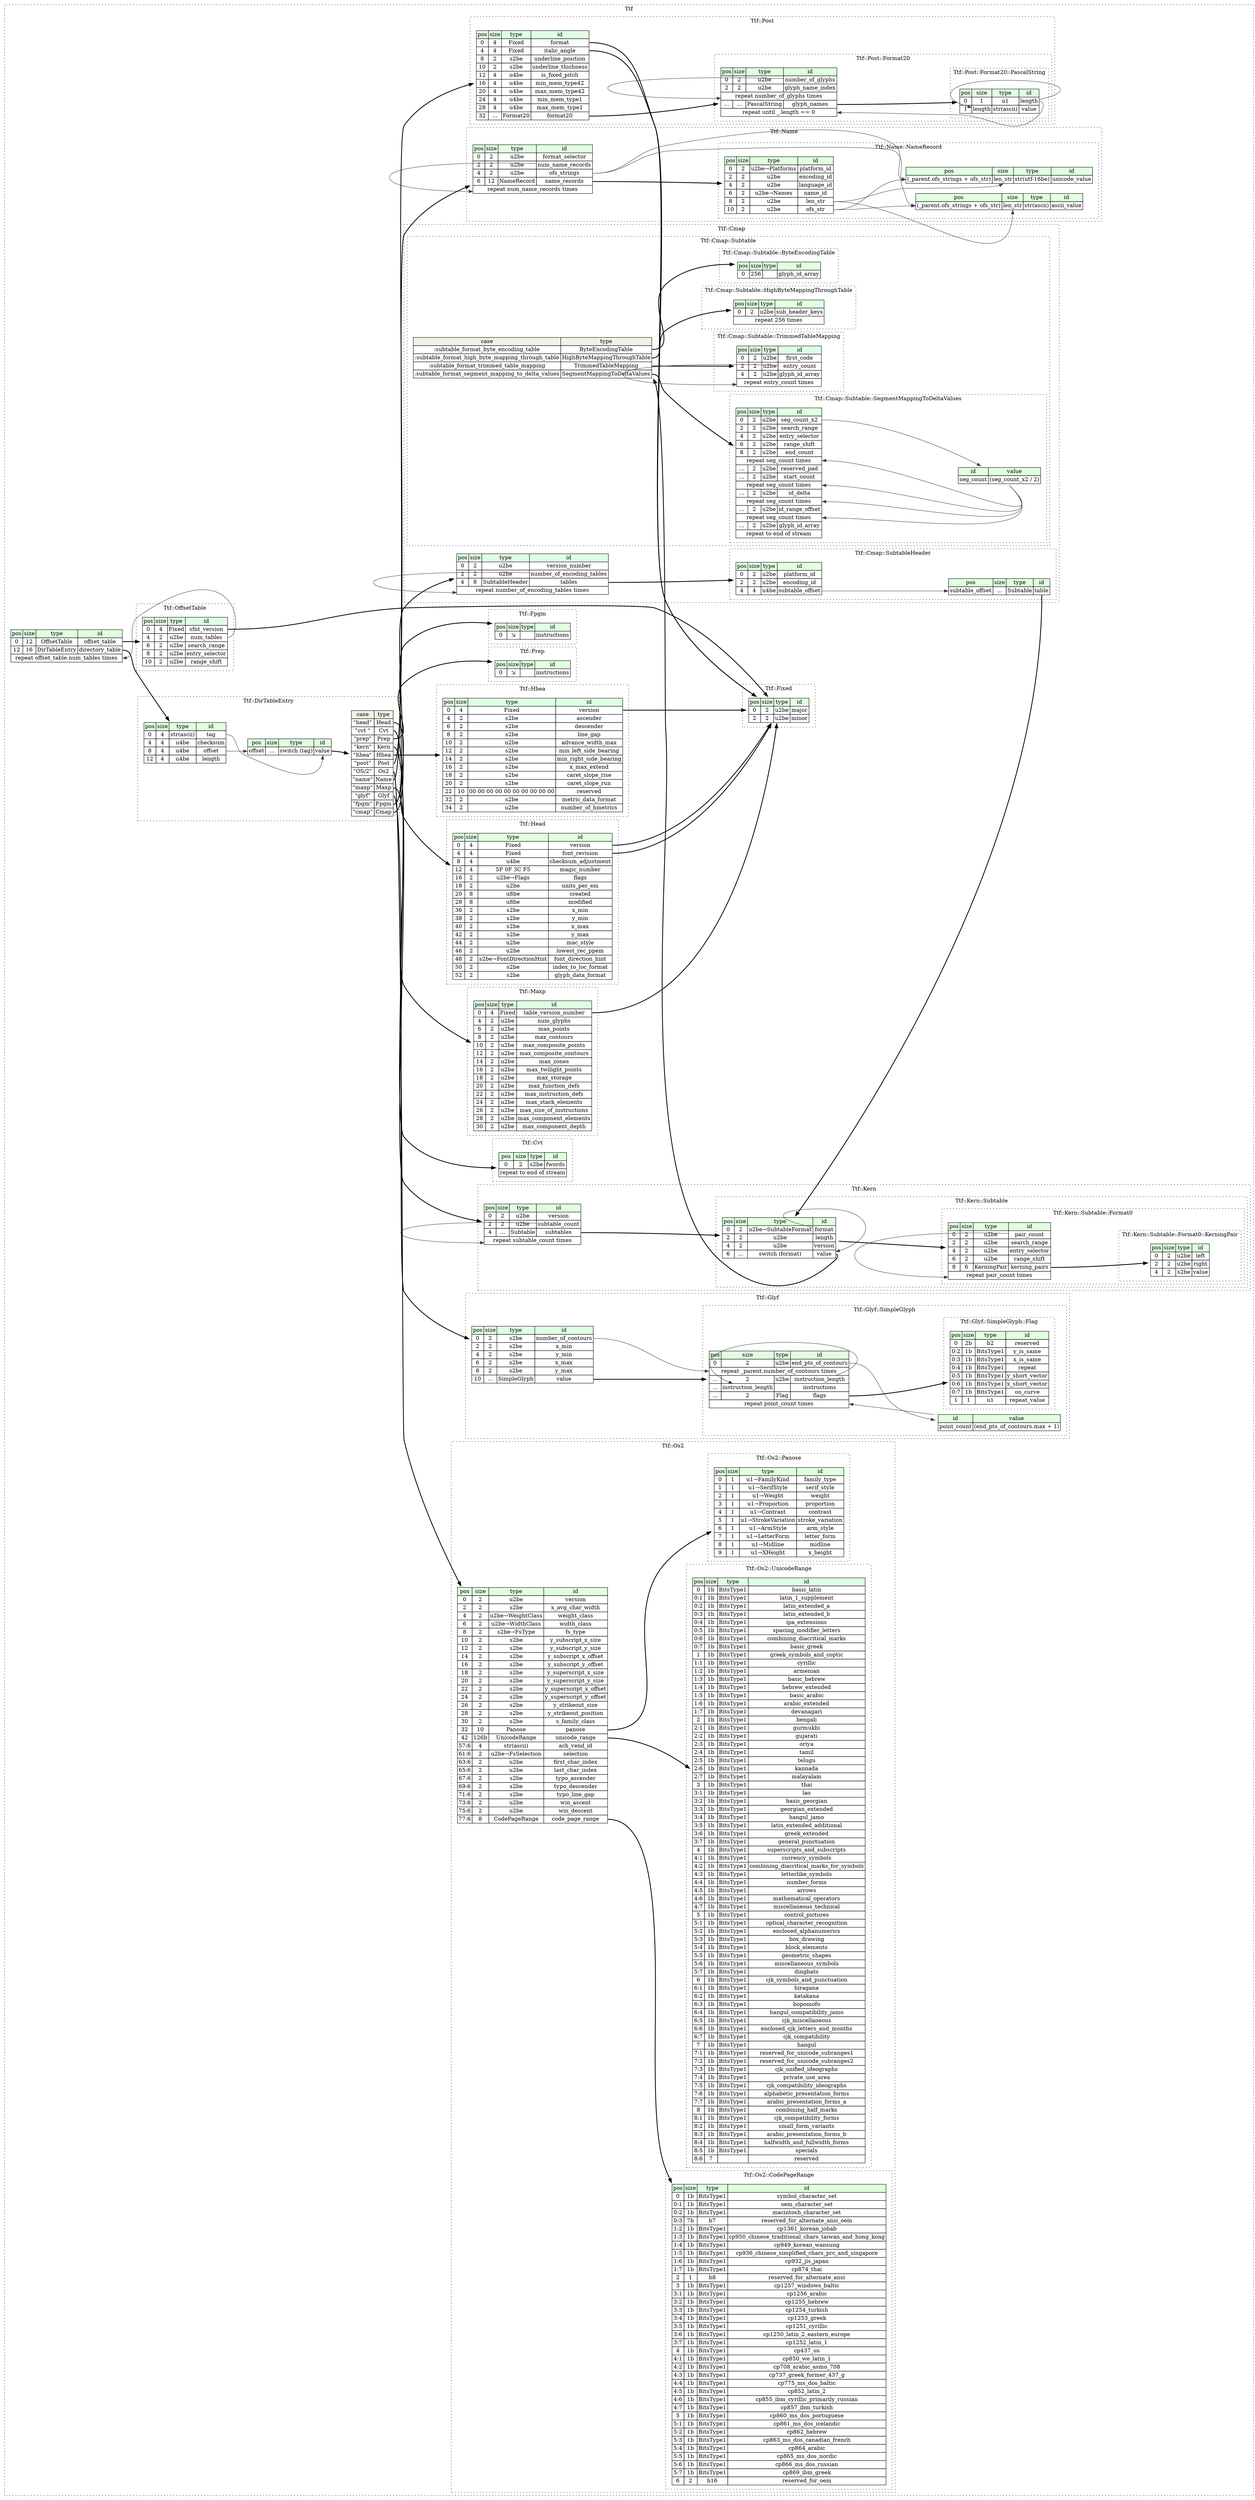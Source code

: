 digraph {
	rankdir=LR;
	node [shape=plaintext];
	subgraph cluster__ttf {
		label="Ttf";
		graph[style=dotted];

		ttf__seq [label=<<TABLE BORDER="0" CELLBORDER="1" CELLSPACING="0">
			<TR><TD BGCOLOR="#E0FFE0">pos</TD><TD BGCOLOR="#E0FFE0">size</TD><TD BGCOLOR="#E0FFE0">type</TD><TD BGCOLOR="#E0FFE0">id</TD></TR>
			<TR><TD PORT="offset_table_pos">0</TD><TD PORT="offset_table_size">12</TD><TD>OffsetTable</TD><TD PORT="offset_table_type">offset_table</TD></TR>
			<TR><TD PORT="directory_table_pos">12</TD><TD PORT="directory_table_size">16</TD><TD>DirTableEntry</TD><TD PORT="directory_table_type">directory_table</TD></TR>
			<TR><TD COLSPAN="4" PORT="directory_table__repeat">repeat offset_table.num_tables times</TD></TR>
		</TABLE>>];
		subgraph cluster__post {
			label="Ttf::Post";
			graph[style=dotted];

			post__seq [label=<<TABLE BORDER="0" CELLBORDER="1" CELLSPACING="0">
				<TR><TD BGCOLOR="#E0FFE0">pos</TD><TD BGCOLOR="#E0FFE0">size</TD><TD BGCOLOR="#E0FFE0">type</TD><TD BGCOLOR="#E0FFE0">id</TD></TR>
				<TR><TD PORT="format_pos">0</TD><TD PORT="format_size">4</TD><TD>Fixed</TD><TD PORT="format_type">format</TD></TR>
				<TR><TD PORT="italic_angle_pos">4</TD><TD PORT="italic_angle_size">4</TD><TD>Fixed</TD><TD PORT="italic_angle_type">italic_angle</TD></TR>
				<TR><TD PORT="underline_position_pos">8</TD><TD PORT="underline_position_size">2</TD><TD>s2be</TD><TD PORT="underline_position_type">underline_position</TD></TR>
				<TR><TD PORT="underline_thichness_pos">10</TD><TD PORT="underline_thichness_size">2</TD><TD>s2be</TD><TD PORT="underline_thichness_type">underline_thichness</TD></TR>
				<TR><TD PORT="is_fixed_pitch_pos">12</TD><TD PORT="is_fixed_pitch_size">4</TD><TD>u4be</TD><TD PORT="is_fixed_pitch_type">is_fixed_pitch</TD></TR>
				<TR><TD PORT="min_mem_type42_pos">16</TD><TD PORT="min_mem_type42_size">4</TD><TD>u4be</TD><TD PORT="min_mem_type42_type">min_mem_type42</TD></TR>
				<TR><TD PORT="max_mem_type42_pos">20</TD><TD PORT="max_mem_type42_size">4</TD><TD>u4be</TD><TD PORT="max_mem_type42_type">max_mem_type42</TD></TR>
				<TR><TD PORT="min_mem_type1_pos">24</TD><TD PORT="min_mem_type1_size">4</TD><TD>u4be</TD><TD PORT="min_mem_type1_type">min_mem_type1</TD></TR>
				<TR><TD PORT="max_mem_type1_pos">28</TD><TD PORT="max_mem_type1_size">4</TD><TD>u4be</TD><TD PORT="max_mem_type1_type">max_mem_type1</TD></TR>
				<TR><TD PORT="format20_pos">32</TD><TD PORT="format20_size">...</TD><TD>Format20</TD><TD PORT="format20_type">format20</TD></TR>
			</TABLE>>];
			subgraph cluster__format20 {
				label="Ttf::Post::Format20";
				graph[style=dotted];

				format20__seq [label=<<TABLE BORDER="0" CELLBORDER="1" CELLSPACING="0">
					<TR><TD BGCOLOR="#E0FFE0">pos</TD><TD BGCOLOR="#E0FFE0">size</TD><TD BGCOLOR="#E0FFE0">type</TD><TD BGCOLOR="#E0FFE0">id</TD></TR>
					<TR><TD PORT="number_of_glyphs_pos">0</TD><TD PORT="number_of_glyphs_size">2</TD><TD>u2be</TD><TD PORT="number_of_glyphs_type">number_of_glyphs</TD></TR>
					<TR><TD PORT="glyph_name_index_pos">2</TD><TD PORT="glyph_name_index_size">2</TD><TD>u2be</TD><TD PORT="glyph_name_index_type">glyph_name_index</TD></TR>
					<TR><TD COLSPAN="4" PORT="glyph_name_index__repeat">repeat number_of_glyphs times</TD></TR>
					<TR><TD PORT="glyph_names_pos">...</TD><TD PORT="glyph_names_size">...</TD><TD>PascalString</TD><TD PORT="glyph_names_type">glyph_names</TD></TR>
					<TR><TD COLSPAN="4" PORT="glyph_names__repeat">repeat until _.length == 0</TD></TR>
				</TABLE>>];
				subgraph cluster__pascal_string {
					label="Ttf::Post::Format20::PascalString";
					graph[style=dotted];

					pascal_string__seq [label=<<TABLE BORDER="0" CELLBORDER="1" CELLSPACING="0">
						<TR><TD BGCOLOR="#E0FFE0">pos</TD><TD BGCOLOR="#E0FFE0">size</TD><TD BGCOLOR="#E0FFE0">type</TD><TD BGCOLOR="#E0FFE0">id</TD></TR>
						<TR><TD PORT="length_pos">0</TD><TD PORT="length_size">1</TD><TD>u1</TD><TD PORT="length_type">length</TD></TR>
						<TR><TD PORT="value_pos">1</TD><TD PORT="value_size">length</TD><TD>str(ascii)</TD><TD PORT="value_type">value</TD></TR>
					</TABLE>>];
				}
			}
		}
		subgraph cluster__name {
			label="Ttf::Name";
			graph[style=dotted];

			name__seq [label=<<TABLE BORDER="0" CELLBORDER="1" CELLSPACING="0">
				<TR><TD BGCOLOR="#E0FFE0">pos</TD><TD BGCOLOR="#E0FFE0">size</TD><TD BGCOLOR="#E0FFE0">type</TD><TD BGCOLOR="#E0FFE0">id</TD></TR>
				<TR><TD PORT="format_selector_pos">0</TD><TD PORT="format_selector_size">2</TD><TD>u2be</TD><TD PORT="format_selector_type">format_selector</TD></TR>
				<TR><TD PORT="num_name_records_pos">2</TD><TD PORT="num_name_records_size">2</TD><TD>u2be</TD><TD PORT="num_name_records_type">num_name_records</TD></TR>
				<TR><TD PORT="ofs_strings_pos">4</TD><TD PORT="ofs_strings_size">2</TD><TD>u2be</TD><TD PORT="ofs_strings_type">ofs_strings</TD></TR>
				<TR><TD PORT="name_records_pos">6</TD><TD PORT="name_records_size">12</TD><TD>NameRecord</TD><TD PORT="name_records_type">name_records</TD></TR>
				<TR><TD COLSPAN="4" PORT="name_records__repeat">repeat num_name_records times</TD></TR>
			</TABLE>>];
			subgraph cluster__name_record {
				label="Ttf::Name::NameRecord";
				graph[style=dotted];

				name_record__seq [label=<<TABLE BORDER="0" CELLBORDER="1" CELLSPACING="0">
					<TR><TD BGCOLOR="#E0FFE0">pos</TD><TD BGCOLOR="#E0FFE0">size</TD><TD BGCOLOR="#E0FFE0">type</TD><TD BGCOLOR="#E0FFE0">id</TD></TR>
					<TR><TD PORT="platform_id_pos">0</TD><TD PORT="platform_id_size">2</TD><TD>u2be→Platforms</TD><TD PORT="platform_id_type">platform_id</TD></TR>
					<TR><TD PORT="encoding_id_pos">2</TD><TD PORT="encoding_id_size">2</TD><TD>u2be</TD><TD PORT="encoding_id_type">encoding_id</TD></TR>
					<TR><TD PORT="language_id_pos">4</TD><TD PORT="language_id_size">2</TD><TD>u2be</TD><TD PORT="language_id_type">language_id</TD></TR>
					<TR><TD PORT="name_id_pos">6</TD><TD PORT="name_id_size">2</TD><TD>u2be→Names</TD><TD PORT="name_id_type">name_id</TD></TR>
					<TR><TD PORT="len_str_pos">8</TD><TD PORT="len_str_size">2</TD><TD>u2be</TD><TD PORT="len_str_type">len_str</TD></TR>
					<TR><TD PORT="ofs_str_pos">10</TD><TD PORT="ofs_str_size">2</TD><TD>u2be</TD><TD PORT="ofs_str_type">ofs_str</TD></TR>
				</TABLE>>];
				name_record__inst__ascii_value [label=<<TABLE BORDER="0" CELLBORDER="1" CELLSPACING="0">
					<TR><TD BGCOLOR="#E0FFE0">pos</TD><TD BGCOLOR="#E0FFE0">size</TD><TD BGCOLOR="#E0FFE0">type</TD><TD BGCOLOR="#E0FFE0">id</TD></TR>
					<TR><TD PORT="ascii_value_pos">(_parent.ofs_strings + ofs_str)</TD><TD PORT="ascii_value_size">len_str</TD><TD>str(ascii)</TD><TD PORT="ascii_value_type">ascii_value</TD></TR>
				</TABLE>>];
				name_record__inst__unicode_value [label=<<TABLE BORDER="0" CELLBORDER="1" CELLSPACING="0">
					<TR><TD BGCOLOR="#E0FFE0">pos</TD><TD BGCOLOR="#E0FFE0">size</TD><TD BGCOLOR="#E0FFE0">type</TD><TD BGCOLOR="#E0FFE0">id</TD></TR>
					<TR><TD PORT="unicode_value_pos">(_parent.ofs_strings + ofs_str)</TD><TD PORT="unicode_value_size">len_str</TD><TD>str(utf-16be)</TD><TD PORT="unicode_value_type">unicode_value</TD></TR>
				</TABLE>>];
			}
		}
		subgraph cluster__head {
			label="Ttf::Head";
			graph[style=dotted];

			head__seq [label=<<TABLE BORDER="0" CELLBORDER="1" CELLSPACING="0">
				<TR><TD BGCOLOR="#E0FFE0">pos</TD><TD BGCOLOR="#E0FFE0">size</TD><TD BGCOLOR="#E0FFE0">type</TD><TD BGCOLOR="#E0FFE0">id</TD></TR>
				<TR><TD PORT="version_pos">0</TD><TD PORT="version_size">4</TD><TD>Fixed</TD><TD PORT="version_type">version</TD></TR>
				<TR><TD PORT="font_revision_pos">4</TD><TD PORT="font_revision_size">4</TD><TD>Fixed</TD><TD PORT="font_revision_type">font_revision</TD></TR>
				<TR><TD PORT="checksum_adjustment_pos">8</TD><TD PORT="checksum_adjustment_size">4</TD><TD>u4be</TD><TD PORT="checksum_adjustment_type">checksum_adjustment</TD></TR>
				<TR><TD PORT="magic_number_pos">12</TD><TD PORT="magic_number_size">4</TD><TD>5F 0F 3C F5</TD><TD PORT="magic_number_type">magic_number</TD></TR>
				<TR><TD PORT="flags_pos">16</TD><TD PORT="flags_size">2</TD><TD>u2be→Flags</TD><TD PORT="flags_type">flags</TD></TR>
				<TR><TD PORT="units_per_em_pos">18</TD><TD PORT="units_per_em_size">2</TD><TD>u2be</TD><TD PORT="units_per_em_type">units_per_em</TD></TR>
				<TR><TD PORT="created_pos">20</TD><TD PORT="created_size">8</TD><TD>u8be</TD><TD PORT="created_type">created</TD></TR>
				<TR><TD PORT="modified_pos">28</TD><TD PORT="modified_size">8</TD><TD>u8be</TD><TD PORT="modified_type">modified</TD></TR>
				<TR><TD PORT="x_min_pos">36</TD><TD PORT="x_min_size">2</TD><TD>s2be</TD><TD PORT="x_min_type">x_min</TD></TR>
				<TR><TD PORT="y_min_pos">38</TD><TD PORT="y_min_size">2</TD><TD>s2be</TD><TD PORT="y_min_type">y_min</TD></TR>
				<TR><TD PORT="x_max_pos">40</TD><TD PORT="x_max_size">2</TD><TD>s2be</TD><TD PORT="x_max_type">x_max</TD></TR>
				<TR><TD PORT="y_max_pos">42</TD><TD PORT="y_max_size">2</TD><TD>s2be</TD><TD PORT="y_max_type">y_max</TD></TR>
				<TR><TD PORT="mac_style_pos">44</TD><TD PORT="mac_style_size">2</TD><TD>u2be</TD><TD PORT="mac_style_type">mac_style</TD></TR>
				<TR><TD PORT="lowest_rec_ppem_pos">46</TD><TD PORT="lowest_rec_ppem_size">2</TD><TD>u2be</TD><TD PORT="lowest_rec_ppem_type">lowest_rec_ppem</TD></TR>
				<TR><TD PORT="font_direction_hint_pos">48</TD><TD PORT="font_direction_hint_size">2</TD><TD>s2be→FontDirectionHint</TD><TD PORT="font_direction_hint_type">font_direction_hint</TD></TR>
				<TR><TD PORT="index_to_loc_format_pos">50</TD><TD PORT="index_to_loc_format_size">2</TD><TD>s2be</TD><TD PORT="index_to_loc_format_type">index_to_loc_format</TD></TR>
				<TR><TD PORT="glyph_data_format_pos">52</TD><TD PORT="glyph_data_format_size">2</TD><TD>s2be</TD><TD PORT="glyph_data_format_type">glyph_data_format</TD></TR>
			</TABLE>>];
		}
		subgraph cluster__prep {
			label="Ttf::Prep";
			graph[style=dotted];

			prep__seq [label=<<TABLE BORDER="0" CELLBORDER="1" CELLSPACING="0">
				<TR><TD BGCOLOR="#E0FFE0">pos</TD><TD BGCOLOR="#E0FFE0">size</TD><TD BGCOLOR="#E0FFE0">type</TD><TD BGCOLOR="#E0FFE0">id</TD></TR>
				<TR><TD PORT="instructions_pos">0</TD><TD PORT="instructions_size">⇲</TD><TD></TD><TD PORT="instructions_type">instructions</TD></TR>
			</TABLE>>];
		}
		subgraph cluster__hhea {
			label="Ttf::Hhea";
			graph[style=dotted];

			hhea__seq [label=<<TABLE BORDER="0" CELLBORDER="1" CELLSPACING="0">
				<TR><TD BGCOLOR="#E0FFE0">pos</TD><TD BGCOLOR="#E0FFE0">size</TD><TD BGCOLOR="#E0FFE0">type</TD><TD BGCOLOR="#E0FFE0">id</TD></TR>
				<TR><TD PORT="version_pos">0</TD><TD PORT="version_size">4</TD><TD>Fixed</TD><TD PORT="version_type">version</TD></TR>
				<TR><TD PORT="ascender_pos">4</TD><TD PORT="ascender_size">2</TD><TD>s2be</TD><TD PORT="ascender_type">ascender</TD></TR>
				<TR><TD PORT="descender_pos">6</TD><TD PORT="descender_size">2</TD><TD>s2be</TD><TD PORT="descender_type">descender</TD></TR>
				<TR><TD PORT="line_gap_pos">8</TD><TD PORT="line_gap_size">2</TD><TD>s2be</TD><TD PORT="line_gap_type">line_gap</TD></TR>
				<TR><TD PORT="advance_width_max_pos">10</TD><TD PORT="advance_width_max_size">2</TD><TD>u2be</TD><TD PORT="advance_width_max_type">advance_width_max</TD></TR>
				<TR><TD PORT="min_left_side_bearing_pos">12</TD><TD PORT="min_left_side_bearing_size">2</TD><TD>s2be</TD><TD PORT="min_left_side_bearing_type">min_left_side_bearing</TD></TR>
				<TR><TD PORT="min_right_side_bearing_pos">14</TD><TD PORT="min_right_side_bearing_size">2</TD><TD>s2be</TD><TD PORT="min_right_side_bearing_type">min_right_side_bearing</TD></TR>
				<TR><TD PORT="x_max_extend_pos">16</TD><TD PORT="x_max_extend_size">2</TD><TD>s2be</TD><TD PORT="x_max_extend_type">x_max_extend</TD></TR>
				<TR><TD PORT="caret_slope_rise_pos">18</TD><TD PORT="caret_slope_rise_size">2</TD><TD>s2be</TD><TD PORT="caret_slope_rise_type">caret_slope_rise</TD></TR>
				<TR><TD PORT="caret_slope_run_pos">20</TD><TD PORT="caret_slope_run_size">2</TD><TD>s2be</TD><TD PORT="caret_slope_run_type">caret_slope_run</TD></TR>
				<TR><TD PORT="reserved_pos">22</TD><TD PORT="reserved_size">10</TD><TD>00 00 00 00 00 00 00 00 00 00</TD><TD PORT="reserved_type">reserved</TD></TR>
				<TR><TD PORT="metric_data_format_pos">32</TD><TD PORT="metric_data_format_size">2</TD><TD>s2be</TD><TD PORT="metric_data_format_type">metric_data_format</TD></TR>
				<TR><TD PORT="number_of_hmetrics_pos">34</TD><TD PORT="number_of_hmetrics_size">2</TD><TD>u2be</TD><TD PORT="number_of_hmetrics_type">number_of_hmetrics</TD></TR>
			</TABLE>>];
		}
		subgraph cluster__fpgm {
			label="Ttf::Fpgm";
			graph[style=dotted];

			fpgm__seq [label=<<TABLE BORDER="0" CELLBORDER="1" CELLSPACING="0">
				<TR><TD BGCOLOR="#E0FFE0">pos</TD><TD BGCOLOR="#E0FFE0">size</TD><TD BGCOLOR="#E0FFE0">type</TD><TD BGCOLOR="#E0FFE0">id</TD></TR>
				<TR><TD PORT="instructions_pos">0</TD><TD PORT="instructions_size">⇲</TD><TD></TD><TD PORT="instructions_type">instructions</TD></TR>
			</TABLE>>];
		}
		subgraph cluster__kern {
			label="Ttf::Kern";
			graph[style=dotted];

			kern__seq [label=<<TABLE BORDER="0" CELLBORDER="1" CELLSPACING="0">
				<TR><TD BGCOLOR="#E0FFE0">pos</TD><TD BGCOLOR="#E0FFE0">size</TD><TD BGCOLOR="#E0FFE0">type</TD><TD BGCOLOR="#E0FFE0">id</TD></TR>
				<TR><TD PORT="version_pos">0</TD><TD PORT="version_size">2</TD><TD>u2be</TD><TD PORT="version_type">version</TD></TR>
				<TR><TD PORT="subtable_count_pos">2</TD><TD PORT="subtable_count_size">2</TD><TD>u2be</TD><TD PORT="subtable_count_type">subtable_count</TD></TR>
				<TR><TD PORT="subtables_pos">4</TD><TD PORT="subtables_size">...</TD><TD>Subtable</TD><TD PORT="subtables_type">subtables</TD></TR>
				<TR><TD COLSPAN="4" PORT="subtables__repeat">repeat subtable_count times</TD></TR>
			</TABLE>>];
			subgraph cluster__subtable {
				label="Ttf::Kern::Subtable";
				graph[style=dotted];

				subtable__seq [label=<<TABLE BORDER="0" CELLBORDER="1" CELLSPACING="0">
					<TR><TD BGCOLOR="#E0FFE0">pos</TD><TD BGCOLOR="#E0FFE0">size</TD><TD BGCOLOR="#E0FFE0">type</TD><TD BGCOLOR="#E0FFE0">id</TD></TR>
					<TR><TD PORT="version_pos">0</TD><TD PORT="version_size">2</TD><TD>u2be</TD><TD PORT="version_type">version</TD></TR>
					<TR><TD PORT="length_pos">2</TD><TD PORT="length_size">2</TD><TD>u2be</TD><TD PORT="length_type">length</TD></TR>
					<TR><TD PORT="format_pos">4</TD><TD PORT="format_size">1</TD><TD>u1</TD><TD PORT="format_type">format</TD></TR>
					<TR><TD PORT="reserved_pos">5</TD><TD PORT="reserved_size">4b</TD><TD>b4</TD><TD PORT="reserved_type">reserved</TD></TR>
					<TR><TD PORT="is_override_pos">5:4</TD><TD PORT="is_override_size">1b</TD><TD>BitsType1</TD><TD PORT="is_override_type">is_override</TD></TR>
					<TR><TD PORT="is_cross_stream_pos">5:5</TD><TD PORT="is_cross_stream_size">1b</TD><TD>BitsType1</TD><TD PORT="is_cross_stream_type">is_cross_stream</TD></TR>
					<TR><TD PORT="is_minimum_pos">5:6</TD><TD PORT="is_minimum_size">1b</TD><TD>BitsType1</TD><TD PORT="is_minimum_type">is_minimum</TD></TR>
					<TR><TD PORT="is_horizontal_pos">5:7</TD><TD PORT="is_horizontal_size">1b</TD><TD>BitsType1</TD><TD PORT="is_horizontal_type">is_horizontal</TD></TR>
					<TR><TD PORT="format0_pos">6</TD><TD PORT="format0_size">...</TD><TD>Format0</TD><TD PORT="format0_type">format0</TD></TR>
				</TABLE>>];
				subgraph cluster__format0 {
					label="Ttf::Kern::Subtable::Format0";
					graph[style=dotted];

					format0__seq [label=<<TABLE BORDER="0" CELLBORDER="1" CELLSPACING="0">
						<TR><TD BGCOLOR="#E0FFE0">pos</TD><TD BGCOLOR="#E0FFE0">size</TD><TD BGCOLOR="#E0FFE0">type</TD><TD BGCOLOR="#E0FFE0">id</TD></TR>
						<TR><TD PORT="pair_count_pos">0</TD><TD PORT="pair_count_size">2</TD><TD>u2be</TD><TD PORT="pair_count_type">pair_count</TD></TR>
						<TR><TD PORT="search_range_pos">2</TD><TD PORT="search_range_size">2</TD><TD>u2be</TD><TD PORT="search_range_type">search_range</TD></TR>
						<TR><TD PORT="entry_selector_pos">4</TD><TD PORT="entry_selector_size">2</TD><TD>u2be</TD><TD PORT="entry_selector_type">entry_selector</TD></TR>
						<TR><TD PORT="range_shift_pos">6</TD><TD PORT="range_shift_size">2</TD><TD>u2be</TD><TD PORT="range_shift_type">range_shift</TD></TR>
						<TR><TD PORT="kerning_pairs_pos">8</TD><TD PORT="kerning_pairs_size">6</TD><TD>KerningPair</TD><TD PORT="kerning_pairs_type">kerning_pairs</TD></TR>
						<TR><TD COLSPAN="4" PORT="kerning_pairs__repeat">repeat pair_count times</TD></TR>
					</TABLE>>];
					subgraph cluster__kerning_pair {
						label="Ttf::Kern::Subtable::Format0::KerningPair";
						graph[style=dotted];

						kerning_pair__seq [label=<<TABLE BORDER="0" CELLBORDER="1" CELLSPACING="0">
							<TR><TD BGCOLOR="#E0FFE0">pos</TD><TD BGCOLOR="#E0FFE0">size</TD><TD BGCOLOR="#E0FFE0">type</TD><TD BGCOLOR="#E0FFE0">id</TD></TR>
							<TR><TD PORT="left_pos">0</TD><TD PORT="left_size">2</TD><TD>u2be</TD><TD PORT="left_type">left</TD></TR>
							<TR><TD PORT="right_pos">2</TD><TD PORT="right_size">2</TD><TD>u2be</TD><TD PORT="right_type">right</TD></TR>
							<TR><TD PORT="value_pos">4</TD><TD PORT="value_size">2</TD><TD>s2be</TD><TD PORT="value_type">value</TD></TR>
						</TABLE>>];
					}
				}
			}
		}
		subgraph cluster__dir_table_entry {
			label="Ttf::DirTableEntry";
			graph[style=dotted];

			dir_table_entry__seq [label=<<TABLE BORDER="0" CELLBORDER="1" CELLSPACING="0">
				<TR><TD BGCOLOR="#E0FFE0">pos</TD><TD BGCOLOR="#E0FFE0">size</TD><TD BGCOLOR="#E0FFE0">type</TD><TD BGCOLOR="#E0FFE0">id</TD></TR>
				<TR><TD PORT="tag_pos">0</TD><TD PORT="tag_size">4</TD><TD>str(ascii)</TD><TD PORT="tag_type">tag</TD></TR>
				<TR><TD PORT="checksum_pos">4</TD><TD PORT="checksum_size">4</TD><TD>u4be</TD><TD PORT="checksum_type">checksum</TD></TR>
				<TR><TD PORT="offset_pos">8</TD><TD PORT="offset_size">4</TD><TD>u4be</TD><TD PORT="offset_type">offset</TD></TR>
				<TR><TD PORT="length_pos">12</TD><TD PORT="length_size">4</TD><TD>u4be</TD><TD PORT="length_type">length</TD></TR>
			</TABLE>>];
			dir_table_entry__inst__value [label=<<TABLE BORDER="0" CELLBORDER="1" CELLSPACING="0">
				<TR><TD BGCOLOR="#E0FFE0">pos</TD><TD BGCOLOR="#E0FFE0">size</TD><TD BGCOLOR="#E0FFE0">type</TD><TD BGCOLOR="#E0FFE0">id</TD></TR>
				<TR><TD PORT="value_pos">offset</TD><TD PORT="value_size">...</TD><TD>switch (tag)</TD><TD PORT="value_type">value</TD></TR>
			</TABLE>>];
dir_table_entry__inst__value_value_switch [label=<<TABLE BORDER="0" CELLBORDER="1" CELLSPACING="0">
	<TR><TD BGCOLOR="#F0F2E4">case</TD><TD BGCOLOR="#F0F2E4">type</TD></TR>
	<TR><TD>&quot;head&quot;</TD><TD PORT="case0">Head</TD></TR>
	<TR><TD>&quot;cvt &quot;</TD><TD PORT="case1">Cvt</TD></TR>
	<TR><TD>&quot;prep&quot;</TD><TD PORT="case2">Prep</TD></TR>
	<TR><TD>&quot;kern&quot;</TD><TD PORT="case3">Kern</TD></TR>
	<TR><TD>&quot;hhea&quot;</TD><TD PORT="case4">Hhea</TD></TR>
	<TR><TD>&quot;post&quot;</TD><TD PORT="case5">Post</TD></TR>
	<TR><TD>&quot;OS/2&quot;</TD><TD PORT="case6">Os2</TD></TR>
	<TR><TD>&quot;name&quot;</TD><TD PORT="case7">Name</TD></TR>
	<TR><TD>&quot;maxp&quot;</TD><TD PORT="case8">Maxp</TD></TR>
	<TR><TD>&quot;glyf&quot;</TD><TD PORT="case9">Glyf</TD></TR>
	<TR><TD>&quot;fpgm&quot;</TD><TD PORT="case10">Fpgm</TD></TR>
	<TR><TD>&quot;cmap&quot;</TD><TD PORT="case11">Cmap</TD></TR>
</TABLE>>];
		}
		subgraph cluster__os2 {
			label="Ttf::Os2";
			graph[style=dotted];

			os2__seq [label=<<TABLE BORDER="0" CELLBORDER="1" CELLSPACING="0">
				<TR><TD BGCOLOR="#E0FFE0">pos</TD><TD BGCOLOR="#E0FFE0">size</TD><TD BGCOLOR="#E0FFE0">type</TD><TD BGCOLOR="#E0FFE0">id</TD></TR>
				<TR><TD PORT="version_pos">0</TD><TD PORT="version_size">2</TD><TD>u2be</TD><TD PORT="version_type">version</TD></TR>
				<TR><TD PORT="x_avg_char_width_pos">2</TD><TD PORT="x_avg_char_width_size">2</TD><TD>s2be</TD><TD PORT="x_avg_char_width_type">x_avg_char_width</TD></TR>
				<TR><TD PORT="weight_class_pos">4</TD><TD PORT="weight_class_size">2</TD><TD>u2be→WeightClass</TD><TD PORT="weight_class_type">weight_class</TD></TR>
				<TR><TD PORT="width_class_pos">6</TD><TD PORT="width_class_size">2</TD><TD>u2be→WidthClass</TD><TD PORT="width_class_type">width_class</TD></TR>
				<TR><TD PORT="fs_type_pos">8</TD><TD PORT="fs_type_size">2</TD><TD>s2be→FsType</TD><TD PORT="fs_type_type">fs_type</TD></TR>
				<TR><TD PORT="y_subscript_x_size_pos">10</TD><TD PORT="y_subscript_x_size_size">2</TD><TD>s2be</TD><TD PORT="y_subscript_x_size_type">y_subscript_x_size</TD></TR>
				<TR><TD PORT="y_subscript_y_size_pos">12</TD><TD PORT="y_subscript_y_size_size">2</TD><TD>s2be</TD><TD PORT="y_subscript_y_size_type">y_subscript_y_size</TD></TR>
				<TR><TD PORT="y_subscript_x_offset_pos">14</TD><TD PORT="y_subscript_x_offset_size">2</TD><TD>s2be</TD><TD PORT="y_subscript_x_offset_type">y_subscript_x_offset</TD></TR>
				<TR><TD PORT="y_subscript_y_offset_pos">16</TD><TD PORT="y_subscript_y_offset_size">2</TD><TD>s2be</TD><TD PORT="y_subscript_y_offset_type">y_subscript_y_offset</TD></TR>
				<TR><TD PORT="y_superscript_x_size_pos">18</TD><TD PORT="y_superscript_x_size_size">2</TD><TD>s2be</TD><TD PORT="y_superscript_x_size_type">y_superscript_x_size</TD></TR>
				<TR><TD PORT="y_superscript_y_size_pos">20</TD><TD PORT="y_superscript_y_size_size">2</TD><TD>s2be</TD><TD PORT="y_superscript_y_size_type">y_superscript_y_size</TD></TR>
				<TR><TD PORT="y_superscript_x_offset_pos">22</TD><TD PORT="y_superscript_x_offset_size">2</TD><TD>s2be</TD><TD PORT="y_superscript_x_offset_type">y_superscript_x_offset</TD></TR>
				<TR><TD PORT="y_superscript_y_offset_pos">24</TD><TD PORT="y_superscript_y_offset_size">2</TD><TD>s2be</TD><TD PORT="y_superscript_y_offset_type">y_superscript_y_offset</TD></TR>
				<TR><TD PORT="y_strikeout_size_pos">26</TD><TD PORT="y_strikeout_size_size">2</TD><TD>s2be</TD><TD PORT="y_strikeout_size_type">y_strikeout_size</TD></TR>
				<TR><TD PORT="y_strikeout_position_pos">28</TD><TD PORT="y_strikeout_position_size">2</TD><TD>s2be</TD><TD PORT="y_strikeout_position_type">y_strikeout_position</TD></TR>
				<TR><TD PORT="s_family_class_pos">30</TD><TD PORT="s_family_class_size">2</TD><TD>s2be</TD><TD PORT="s_family_class_type">s_family_class</TD></TR>
				<TR><TD PORT="panose_pos">32</TD><TD PORT="panose_size">10</TD><TD>Panose</TD><TD PORT="panose_type">panose</TD></TR>
				<TR><TD PORT="unicode_range_pos">42</TD><TD PORT="unicode_range_size">126b</TD><TD>UnicodeRange</TD><TD PORT="unicode_range_type">unicode_range</TD></TR>
				<TR><TD PORT="ach_vend_id_pos">57:6</TD><TD PORT="ach_vend_id_size">4</TD><TD>str(ascii)</TD><TD PORT="ach_vend_id_type">ach_vend_id</TD></TR>
				<TR><TD PORT="selection_pos">61:6</TD><TD PORT="selection_size">2</TD><TD>u2be→FsSelection</TD><TD PORT="selection_type">selection</TD></TR>
				<TR><TD PORT="first_char_index_pos">63:6</TD><TD PORT="first_char_index_size">2</TD><TD>u2be</TD><TD PORT="first_char_index_type">first_char_index</TD></TR>
				<TR><TD PORT="last_char_index_pos">65:6</TD><TD PORT="last_char_index_size">2</TD><TD>u2be</TD><TD PORT="last_char_index_type">last_char_index</TD></TR>
				<TR><TD PORT="typo_ascender_pos">67:6</TD><TD PORT="typo_ascender_size">2</TD><TD>s2be</TD><TD PORT="typo_ascender_type">typo_ascender</TD></TR>
				<TR><TD PORT="typo_descender_pos">69:6</TD><TD PORT="typo_descender_size">2</TD><TD>s2be</TD><TD PORT="typo_descender_type">typo_descender</TD></TR>
				<TR><TD PORT="typo_line_gap_pos">71:6</TD><TD PORT="typo_line_gap_size">2</TD><TD>s2be</TD><TD PORT="typo_line_gap_type">typo_line_gap</TD></TR>
				<TR><TD PORT="win_ascent_pos">73:6</TD><TD PORT="win_ascent_size">2</TD><TD>u2be</TD><TD PORT="win_ascent_type">win_ascent</TD></TR>
				<TR><TD PORT="win_descent_pos">75:6</TD><TD PORT="win_descent_size">2</TD><TD>u2be</TD><TD PORT="win_descent_type">win_descent</TD></TR>
				<TR><TD PORT="code_page_range_pos">77:6</TD><TD PORT="code_page_range_size">8</TD><TD>CodePageRange</TD><TD PORT="code_page_range_type">code_page_range</TD></TR>
			</TABLE>>];
			subgraph cluster__panose {
				label="Ttf::Os2::Panose";
				graph[style=dotted];

				panose__seq [label=<<TABLE BORDER="0" CELLBORDER="1" CELLSPACING="0">
					<TR><TD BGCOLOR="#E0FFE0">pos</TD><TD BGCOLOR="#E0FFE0">size</TD><TD BGCOLOR="#E0FFE0">type</TD><TD BGCOLOR="#E0FFE0">id</TD></TR>
					<TR><TD PORT="family_type_pos">0</TD><TD PORT="family_type_size">1</TD><TD>u1→FamilyKind</TD><TD PORT="family_type_type">family_type</TD></TR>
					<TR><TD PORT="serif_style_pos">1</TD><TD PORT="serif_style_size">1</TD><TD>u1→SerifStyle</TD><TD PORT="serif_style_type">serif_style</TD></TR>
					<TR><TD PORT="weight_pos">2</TD><TD PORT="weight_size">1</TD><TD>u1→Weight</TD><TD PORT="weight_type">weight</TD></TR>
					<TR><TD PORT="proportion_pos">3</TD><TD PORT="proportion_size">1</TD><TD>u1→Proportion</TD><TD PORT="proportion_type">proportion</TD></TR>
					<TR><TD PORT="contrast_pos">4</TD><TD PORT="contrast_size">1</TD><TD>u1→Contrast</TD><TD PORT="contrast_type">contrast</TD></TR>
					<TR><TD PORT="stroke_variation_pos">5</TD><TD PORT="stroke_variation_size">1</TD><TD>u1→StrokeVariation</TD><TD PORT="stroke_variation_type">stroke_variation</TD></TR>
					<TR><TD PORT="arm_style_pos">6</TD><TD PORT="arm_style_size">1</TD><TD>u1→ArmStyle</TD><TD PORT="arm_style_type">arm_style</TD></TR>
					<TR><TD PORT="letter_form_pos">7</TD><TD PORT="letter_form_size">1</TD><TD>u1→LetterForm</TD><TD PORT="letter_form_type">letter_form</TD></TR>
					<TR><TD PORT="midline_pos">8</TD><TD PORT="midline_size">1</TD><TD>u1→Midline</TD><TD PORT="midline_type">midline</TD></TR>
					<TR><TD PORT="x_height_pos">9</TD><TD PORT="x_height_size">1</TD><TD>u1→XHeight</TD><TD PORT="x_height_type">x_height</TD></TR>
				</TABLE>>];
			}
			subgraph cluster__unicode_range {
				label="Ttf::Os2::UnicodeRange";
				graph[style=dotted];

				unicode_range__seq [label=<<TABLE BORDER="0" CELLBORDER="1" CELLSPACING="0">
					<TR><TD BGCOLOR="#E0FFE0">pos</TD><TD BGCOLOR="#E0FFE0">size</TD><TD BGCOLOR="#E0FFE0">type</TD><TD BGCOLOR="#E0FFE0">id</TD></TR>
					<TR><TD PORT="basic_latin_pos">0</TD><TD PORT="basic_latin_size">1b</TD><TD>BitsType1</TD><TD PORT="basic_latin_type">basic_latin</TD></TR>
					<TR><TD PORT="latin_1_supplement_pos">0:1</TD><TD PORT="latin_1_supplement_size">1b</TD><TD>BitsType1</TD><TD PORT="latin_1_supplement_type">latin_1_supplement</TD></TR>
					<TR><TD PORT="latin_extended_a_pos">0:2</TD><TD PORT="latin_extended_a_size">1b</TD><TD>BitsType1</TD><TD PORT="latin_extended_a_type">latin_extended_a</TD></TR>
					<TR><TD PORT="latin_extended_b_pos">0:3</TD><TD PORT="latin_extended_b_size">1b</TD><TD>BitsType1</TD><TD PORT="latin_extended_b_type">latin_extended_b</TD></TR>
					<TR><TD PORT="ipa_extensions_pos">0:4</TD><TD PORT="ipa_extensions_size">1b</TD><TD>BitsType1</TD><TD PORT="ipa_extensions_type">ipa_extensions</TD></TR>
					<TR><TD PORT="spacing_modifier_letters_pos">0:5</TD><TD PORT="spacing_modifier_letters_size">1b</TD><TD>BitsType1</TD><TD PORT="spacing_modifier_letters_type">spacing_modifier_letters</TD></TR>
					<TR><TD PORT="combining_diacritical_marks_pos">0:6</TD><TD PORT="combining_diacritical_marks_size">1b</TD><TD>BitsType1</TD><TD PORT="combining_diacritical_marks_type">combining_diacritical_marks</TD></TR>
					<TR><TD PORT="basic_greek_pos">0:7</TD><TD PORT="basic_greek_size">1b</TD><TD>BitsType1</TD><TD PORT="basic_greek_type">basic_greek</TD></TR>
					<TR><TD PORT="greek_symbols_and_coptic_pos">1</TD><TD PORT="greek_symbols_and_coptic_size">1b</TD><TD>BitsType1</TD><TD PORT="greek_symbols_and_coptic_type">greek_symbols_and_coptic</TD></TR>
					<TR><TD PORT="cyrillic_pos">1:1</TD><TD PORT="cyrillic_size">1b</TD><TD>BitsType1</TD><TD PORT="cyrillic_type">cyrillic</TD></TR>
					<TR><TD PORT="armenian_pos">1:2</TD><TD PORT="armenian_size">1b</TD><TD>BitsType1</TD><TD PORT="armenian_type">armenian</TD></TR>
					<TR><TD PORT="basic_hebrew_pos">1:3</TD><TD PORT="basic_hebrew_size">1b</TD><TD>BitsType1</TD><TD PORT="basic_hebrew_type">basic_hebrew</TD></TR>
					<TR><TD PORT="hebrew_extended_pos">1:4</TD><TD PORT="hebrew_extended_size">1b</TD><TD>BitsType1</TD><TD PORT="hebrew_extended_type">hebrew_extended</TD></TR>
					<TR><TD PORT="basic_arabic_pos">1:5</TD><TD PORT="basic_arabic_size">1b</TD><TD>BitsType1</TD><TD PORT="basic_arabic_type">basic_arabic</TD></TR>
					<TR><TD PORT="arabic_extended_pos">1:6</TD><TD PORT="arabic_extended_size">1b</TD><TD>BitsType1</TD><TD PORT="arabic_extended_type">arabic_extended</TD></TR>
					<TR><TD PORT="devanagari_pos">1:7</TD><TD PORT="devanagari_size">1b</TD><TD>BitsType1</TD><TD PORT="devanagari_type">devanagari</TD></TR>
					<TR><TD PORT="bengali_pos">2</TD><TD PORT="bengali_size">1b</TD><TD>BitsType1</TD><TD PORT="bengali_type">bengali</TD></TR>
					<TR><TD PORT="gurmukhi_pos">2:1</TD><TD PORT="gurmukhi_size">1b</TD><TD>BitsType1</TD><TD PORT="gurmukhi_type">gurmukhi</TD></TR>
					<TR><TD PORT="gujarati_pos">2:2</TD><TD PORT="gujarati_size">1b</TD><TD>BitsType1</TD><TD PORT="gujarati_type">gujarati</TD></TR>
					<TR><TD PORT="oriya_pos">2:3</TD><TD PORT="oriya_size">1b</TD><TD>BitsType1</TD><TD PORT="oriya_type">oriya</TD></TR>
					<TR><TD PORT="tamil_pos">2:4</TD><TD PORT="tamil_size">1b</TD><TD>BitsType1</TD><TD PORT="tamil_type">tamil</TD></TR>
					<TR><TD PORT="telugu_pos">2:5</TD><TD PORT="telugu_size">1b</TD><TD>BitsType1</TD><TD PORT="telugu_type">telugu</TD></TR>
					<TR><TD PORT="kannada_pos">2:6</TD><TD PORT="kannada_size">1b</TD><TD>BitsType1</TD><TD PORT="kannada_type">kannada</TD></TR>
					<TR><TD PORT="malayalam_pos">2:7</TD><TD PORT="malayalam_size">1b</TD><TD>BitsType1</TD><TD PORT="malayalam_type">malayalam</TD></TR>
					<TR><TD PORT="thai_pos">3</TD><TD PORT="thai_size">1b</TD><TD>BitsType1</TD><TD PORT="thai_type">thai</TD></TR>
					<TR><TD PORT="lao_pos">3:1</TD><TD PORT="lao_size">1b</TD><TD>BitsType1</TD><TD PORT="lao_type">lao</TD></TR>
					<TR><TD PORT="basic_georgian_pos">3:2</TD><TD PORT="basic_georgian_size">1b</TD><TD>BitsType1</TD><TD PORT="basic_georgian_type">basic_georgian</TD></TR>
					<TR><TD PORT="georgian_extended_pos">3:3</TD><TD PORT="georgian_extended_size">1b</TD><TD>BitsType1</TD><TD PORT="georgian_extended_type">georgian_extended</TD></TR>
					<TR><TD PORT="hangul_jamo_pos">3:4</TD><TD PORT="hangul_jamo_size">1b</TD><TD>BitsType1</TD><TD PORT="hangul_jamo_type">hangul_jamo</TD></TR>
					<TR><TD PORT="latin_extended_additional_pos">3:5</TD><TD PORT="latin_extended_additional_size">1b</TD><TD>BitsType1</TD><TD PORT="latin_extended_additional_type">latin_extended_additional</TD></TR>
					<TR><TD PORT="greek_extended_pos">3:6</TD><TD PORT="greek_extended_size">1b</TD><TD>BitsType1</TD><TD PORT="greek_extended_type">greek_extended</TD></TR>
					<TR><TD PORT="general_punctuation_pos">3:7</TD><TD PORT="general_punctuation_size">1b</TD><TD>BitsType1</TD><TD PORT="general_punctuation_type">general_punctuation</TD></TR>
					<TR><TD PORT="superscripts_and_subscripts_pos">4</TD><TD PORT="superscripts_and_subscripts_size">1b</TD><TD>BitsType1</TD><TD PORT="superscripts_and_subscripts_type">superscripts_and_subscripts</TD></TR>
					<TR><TD PORT="currency_symbols_pos">4:1</TD><TD PORT="currency_symbols_size">1b</TD><TD>BitsType1</TD><TD PORT="currency_symbols_type">currency_symbols</TD></TR>
					<TR><TD PORT="combining_diacritical_marks_for_symbols_pos">4:2</TD><TD PORT="combining_diacritical_marks_for_symbols_size">1b</TD><TD>BitsType1</TD><TD PORT="combining_diacritical_marks_for_symbols_type">combining_diacritical_marks_for_symbols</TD></TR>
					<TR><TD PORT="letterlike_symbols_pos">4:3</TD><TD PORT="letterlike_symbols_size">1b</TD><TD>BitsType1</TD><TD PORT="letterlike_symbols_type">letterlike_symbols</TD></TR>
					<TR><TD PORT="number_forms_pos">4:4</TD><TD PORT="number_forms_size">1b</TD><TD>BitsType1</TD><TD PORT="number_forms_type">number_forms</TD></TR>
					<TR><TD PORT="arrows_pos">4:5</TD><TD PORT="arrows_size">1b</TD><TD>BitsType1</TD><TD PORT="arrows_type">arrows</TD></TR>
					<TR><TD PORT="mathematical_operators_pos">4:6</TD><TD PORT="mathematical_operators_size">1b</TD><TD>BitsType1</TD><TD PORT="mathematical_operators_type">mathematical_operators</TD></TR>
					<TR><TD PORT="miscellaneous_technical_pos">4:7</TD><TD PORT="miscellaneous_technical_size">1b</TD><TD>BitsType1</TD><TD PORT="miscellaneous_technical_type">miscellaneous_technical</TD></TR>
					<TR><TD PORT="control_pictures_pos">5</TD><TD PORT="control_pictures_size">1b</TD><TD>BitsType1</TD><TD PORT="control_pictures_type">control_pictures</TD></TR>
					<TR><TD PORT="optical_character_recognition_pos">5:1</TD><TD PORT="optical_character_recognition_size">1b</TD><TD>BitsType1</TD><TD PORT="optical_character_recognition_type">optical_character_recognition</TD></TR>
					<TR><TD PORT="enclosed_alphanumerics_pos">5:2</TD><TD PORT="enclosed_alphanumerics_size">1b</TD><TD>BitsType1</TD><TD PORT="enclosed_alphanumerics_type">enclosed_alphanumerics</TD></TR>
					<TR><TD PORT="box_drawing_pos">5:3</TD><TD PORT="box_drawing_size">1b</TD><TD>BitsType1</TD><TD PORT="box_drawing_type">box_drawing</TD></TR>
					<TR><TD PORT="block_elements_pos">5:4</TD><TD PORT="block_elements_size">1b</TD><TD>BitsType1</TD><TD PORT="block_elements_type">block_elements</TD></TR>
					<TR><TD PORT="geometric_shapes_pos">5:5</TD><TD PORT="geometric_shapes_size">1b</TD><TD>BitsType1</TD><TD PORT="geometric_shapes_type">geometric_shapes</TD></TR>
					<TR><TD PORT="miscellaneous_symbols_pos">5:6</TD><TD PORT="miscellaneous_symbols_size">1b</TD><TD>BitsType1</TD><TD PORT="miscellaneous_symbols_type">miscellaneous_symbols</TD></TR>
					<TR><TD PORT="dingbats_pos">5:7</TD><TD PORT="dingbats_size">1b</TD><TD>BitsType1</TD><TD PORT="dingbats_type">dingbats</TD></TR>
					<TR><TD PORT="cjk_symbols_and_punctuation_pos">6</TD><TD PORT="cjk_symbols_and_punctuation_size">1b</TD><TD>BitsType1</TD><TD PORT="cjk_symbols_and_punctuation_type">cjk_symbols_and_punctuation</TD></TR>
					<TR><TD PORT="hiragana_pos">6:1</TD><TD PORT="hiragana_size">1b</TD><TD>BitsType1</TD><TD PORT="hiragana_type">hiragana</TD></TR>
					<TR><TD PORT="katakana_pos">6:2</TD><TD PORT="katakana_size">1b</TD><TD>BitsType1</TD><TD PORT="katakana_type">katakana</TD></TR>
					<TR><TD PORT="bopomofo_pos">6:3</TD><TD PORT="bopomofo_size">1b</TD><TD>BitsType1</TD><TD PORT="bopomofo_type">bopomofo</TD></TR>
					<TR><TD PORT="hangul_compatibility_jamo_pos">6:4</TD><TD PORT="hangul_compatibility_jamo_size">1b</TD><TD>BitsType1</TD><TD PORT="hangul_compatibility_jamo_type">hangul_compatibility_jamo</TD></TR>
					<TR><TD PORT="cjk_miscellaneous_pos">6:5</TD><TD PORT="cjk_miscellaneous_size">1b</TD><TD>BitsType1</TD><TD PORT="cjk_miscellaneous_type">cjk_miscellaneous</TD></TR>
					<TR><TD PORT="enclosed_cjk_letters_and_months_pos">6:6</TD><TD PORT="enclosed_cjk_letters_and_months_size">1b</TD><TD>BitsType1</TD><TD PORT="enclosed_cjk_letters_and_months_type">enclosed_cjk_letters_and_months</TD></TR>
					<TR><TD PORT="cjk_compatibility_pos">6:7</TD><TD PORT="cjk_compatibility_size">1b</TD><TD>BitsType1</TD><TD PORT="cjk_compatibility_type">cjk_compatibility</TD></TR>
					<TR><TD PORT="hangul_pos">7</TD><TD PORT="hangul_size">1b</TD><TD>BitsType1</TD><TD PORT="hangul_type">hangul</TD></TR>
					<TR><TD PORT="reserved_for_unicode_subranges1_pos">7:1</TD><TD PORT="reserved_for_unicode_subranges1_size">1b</TD><TD>BitsType1</TD><TD PORT="reserved_for_unicode_subranges1_type">reserved_for_unicode_subranges1</TD></TR>
					<TR><TD PORT="reserved_for_unicode_subranges2_pos">7:2</TD><TD PORT="reserved_for_unicode_subranges2_size">1b</TD><TD>BitsType1</TD><TD PORT="reserved_for_unicode_subranges2_type">reserved_for_unicode_subranges2</TD></TR>
					<TR><TD PORT="cjk_unified_ideographs_pos">7:3</TD><TD PORT="cjk_unified_ideographs_size">1b</TD><TD>BitsType1</TD><TD PORT="cjk_unified_ideographs_type">cjk_unified_ideographs</TD></TR>
					<TR><TD PORT="private_use_area_pos">7:4</TD><TD PORT="private_use_area_size">1b</TD><TD>BitsType1</TD><TD PORT="private_use_area_type">private_use_area</TD></TR>
					<TR><TD PORT="cjk_compatibility_ideographs_pos">7:5</TD><TD PORT="cjk_compatibility_ideographs_size">1b</TD><TD>BitsType1</TD><TD PORT="cjk_compatibility_ideographs_type">cjk_compatibility_ideographs</TD></TR>
					<TR><TD PORT="alphabetic_presentation_forms_pos">7:6</TD><TD PORT="alphabetic_presentation_forms_size">1b</TD><TD>BitsType1</TD><TD PORT="alphabetic_presentation_forms_type">alphabetic_presentation_forms</TD></TR>
					<TR><TD PORT="arabic_presentation_forms_a_pos">7:7</TD><TD PORT="arabic_presentation_forms_a_size">1b</TD><TD>BitsType1</TD><TD PORT="arabic_presentation_forms_a_type">arabic_presentation_forms_a</TD></TR>
					<TR><TD PORT="combining_half_marks_pos">8</TD><TD PORT="combining_half_marks_size">1b</TD><TD>BitsType1</TD><TD PORT="combining_half_marks_type">combining_half_marks</TD></TR>
					<TR><TD PORT="cjk_compatibility_forms_pos">8:1</TD><TD PORT="cjk_compatibility_forms_size">1b</TD><TD>BitsType1</TD><TD PORT="cjk_compatibility_forms_type">cjk_compatibility_forms</TD></TR>
					<TR><TD PORT="small_form_variants_pos">8:2</TD><TD PORT="small_form_variants_size">1b</TD><TD>BitsType1</TD><TD PORT="small_form_variants_type">small_form_variants</TD></TR>
					<TR><TD PORT="arabic_presentation_forms_b_pos">8:3</TD><TD PORT="arabic_presentation_forms_b_size">1b</TD><TD>BitsType1</TD><TD PORT="arabic_presentation_forms_b_type">arabic_presentation_forms_b</TD></TR>
					<TR><TD PORT="halfwidth_and_fullwidth_forms_pos">8:4</TD><TD PORT="halfwidth_and_fullwidth_forms_size">1b</TD><TD>BitsType1</TD><TD PORT="halfwidth_and_fullwidth_forms_type">halfwidth_and_fullwidth_forms</TD></TR>
					<TR><TD PORT="specials_pos">8:5</TD><TD PORT="specials_size">1b</TD><TD>BitsType1</TD><TD PORT="specials_type">specials</TD></TR>
					<TR><TD PORT="reserved_pos">8:6</TD><TD PORT="reserved_size">7</TD><TD></TD><TD PORT="reserved_type">reserved</TD></TR>
				</TABLE>>];
			}
			subgraph cluster__code_page_range {
				label="Ttf::Os2::CodePageRange";
				graph[style=dotted];

				code_page_range__seq [label=<<TABLE BORDER="0" CELLBORDER="1" CELLSPACING="0">
					<TR><TD BGCOLOR="#E0FFE0">pos</TD><TD BGCOLOR="#E0FFE0">size</TD><TD BGCOLOR="#E0FFE0">type</TD><TD BGCOLOR="#E0FFE0">id</TD></TR>
					<TR><TD PORT="symbol_character_set_pos">0</TD><TD PORT="symbol_character_set_size">1b</TD><TD>BitsType1</TD><TD PORT="symbol_character_set_type">symbol_character_set</TD></TR>
					<TR><TD PORT="oem_character_set_pos">0:1</TD><TD PORT="oem_character_set_size">1b</TD><TD>BitsType1</TD><TD PORT="oem_character_set_type">oem_character_set</TD></TR>
					<TR><TD PORT="macintosh_character_set_pos">0:2</TD><TD PORT="macintosh_character_set_size">1b</TD><TD>BitsType1</TD><TD PORT="macintosh_character_set_type">macintosh_character_set</TD></TR>
					<TR><TD PORT="reserved_for_alternate_ansi_oem_pos">0:3</TD><TD PORT="reserved_for_alternate_ansi_oem_size">7b</TD><TD>b7</TD><TD PORT="reserved_for_alternate_ansi_oem_type">reserved_for_alternate_ansi_oem</TD></TR>
					<TR><TD PORT="cp1361_korean_johab_pos">1:2</TD><TD PORT="cp1361_korean_johab_size">1b</TD><TD>BitsType1</TD><TD PORT="cp1361_korean_johab_type">cp1361_korean_johab</TD></TR>
					<TR><TD PORT="cp950_chinese_traditional_chars_taiwan_and_hong_kong_pos">1:3</TD><TD PORT="cp950_chinese_traditional_chars_taiwan_and_hong_kong_size">1b</TD><TD>BitsType1</TD><TD PORT="cp950_chinese_traditional_chars_taiwan_and_hong_kong_type">cp950_chinese_traditional_chars_taiwan_and_hong_kong</TD></TR>
					<TR><TD PORT="cp949_korean_wansung_pos">1:4</TD><TD PORT="cp949_korean_wansung_size">1b</TD><TD>BitsType1</TD><TD PORT="cp949_korean_wansung_type">cp949_korean_wansung</TD></TR>
					<TR><TD PORT="cp936_chinese_simplified_chars_prc_and_singapore_pos">1:5</TD><TD PORT="cp936_chinese_simplified_chars_prc_and_singapore_size">1b</TD><TD>BitsType1</TD><TD PORT="cp936_chinese_simplified_chars_prc_and_singapore_type">cp936_chinese_simplified_chars_prc_and_singapore</TD></TR>
					<TR><TD PORT="cp932_jis_japan_pos">1:6</TD><TD PORT="cp932_jis_japan_size">1b</TD><TD>BitsType1</TD><TD PORT="cp932_jis_japan_type">cp932_jis_japan</TD></TR>
					<TR><TD PORT="cp874_thai_pos">1:7</TD><TD PORT="cp874_thai_size">1b</TD><TD>BitsType1</TD><TD PORT="cp874_thai_type">cp874_thai</TD></TR>
					<TR><TD PORT="reserved_for_alternate_ansi_pos">2</TD><TD PORT="reserved_for_alternate_ansi_size">1</TD><TD>b8</TD><TD PORT="reserved_for_alternate_ansi_type">reserved_for_alternate_ansi</TD></TR>
					<TR><TD PORT="cp1257_windows_baltic_pos">3</TD><TD PORT="cp1257_windows_baltic_size">1b</TD><TD>BitsType1</TD><TD PORT="cp1257_windows_baltic_type">cp1257_windows_baltic</TD></TR>
					<TR><TD PORT="cp1256_arabic_pos">3:1</TD><TD PORT="cp1256_arabic_size">1b</TD><TD>BitsType1</TD><TD PORT="cp1256_arabic_type">cp1256_arabic</TD></TR>
					<TR><TD PORT="cp1255_hebrew_pos">3:2</TD><TD PORT="cp1255_hebrew_size">1b</TD><TD>BitsType1</TD><TD PORT="cp1255_hebrew_type">cp1255_hebrew</TD></TR>
					<TR><TD PORT="cp1254_turkish_pos">3:3</TD><TD PORT="cp1254_turkish_size">1b</TD><TD>BitsType1</TD><TD PORT="cp1254_turkish_type">cp1254_turkish</TD></TR>
					<TR><TD PORT="cp1253_greek_pos">3:4</TD><TD PORT="cp1253_greek_size">1b</TD><TD>BitsType1</TD><TD PORT="cp1253_greek_type">cp1253_greek</TD></TR>
					<TR><TD PORT="cp1251_cyrillic_pos">3:5</TD><TD PORT="cp1251_cyrillic_size">1b</TD><TD>BitsType1</TD><TD PORT="cp1251_cyrillic_type">cp1251_cyrillic</TD></TR>
					<TR><TD PORT="cp1250_latin_2_eastern_europe_pos">3:6</TD><TD PORT="cp1250_latin_2_eastern_europe_size">1b</TD><TD>BitsType1</TD><TD PORT="cp1250_latin_2_eastern_europe_type">cp1250_latin_2_eastern_europe</TD></TR>
					<TR><TD PORT="cp1252_latin_1_pos">3:7</TD><TD PORT="cp1252_latin_1_size">1b</TD><TD>BitsType1</TD><TD PORT="cp1252_latin_1_type">cp1252_latin_1</TD></TR>
					<TR><TD PORT="cp437_us_pos">4</TD><TD PORT="cp437_us_size">1b</TD><TD>BitsType1</TD><TD PORT="cp437_us_type">cp437_us</TD></TR>
					<TR><TD PORT="cp850_we_latin_1_pos">4:1</TD><TD PORT="cp850_we_latin_1_size">1b</TD><TD>BitsType1</TD><TD PORT="cp850_we_latin_1_type">cp850_we_latin_1</TD></TR>
					<TR><TD PORT="cp708_arabic_asmo_708_pos">4:2</TD><TD PORT="cp708_arabic_asmo_708_size">1b</TD><TD>BitsType1</TD><TD PORT="cp708_arabic_asmo_708_type">cp708_arabic_asmo_708</TD></TR>
					<TR><TD PORT="cp737_greek_former_437_g_pos">4:3</TD><TD PORT="cp737_greek_former_437_g_size">1b</TD><TD>BitsType1</TD><TD PORT="cp737_greek_former_437_g_type">cp737_greek_former_437_g</TD></TR>
					<TR><TD PORT="cp775_ms_dos_baltic_pos">4:4</TD><TD PORT="cp775_ms_dos_baltic_size">1b</TD><TD>BitsType1</TD><TD PORT="cp775_ms_dos_baltic_type">cp775_ms_dos_baltic</TD></TR>
					<TR><TD PORT="cp852_latin_2_pos">4:5</TD><TD PORT="cp852_latin_2_size">1b</TD><TD>BitsType1</TD><TD PORT="cp852_latin_2_type">cp852_latin_2</TD></TR>
					<TR><TD PORT="cp855_ibm_cyrillic_primarily_russian_pos">4:6</TD><TD PORT="cp855_ibm_cyrillic_primarily_russian_size">1b</TD><TD>BitsType1</TD><TD PORT="cp855_ibm_cyrillic_primarily_russian_type">cp855_ibm_cyrillic_primarily_russian</TD></TR>
					<TR><TD PORT="cp857_ibm_turkish_pos">4:7</TD><TD PORT="cp857_ibm_turkish_size">1b</TD><TD>BitsType1</TD><TD PORT="cp857_ibm_turkish_type">cp857_ibm_turkish</TD></TR>
					<TR><TD PORT="cp860_ms_dos_portuguese_pos">5</TD><TD PORT="cp860_ms_dos_portuguese_size">1b</TD><TD>BitsType1</TD><TD PORT="cp860_ms_dos_portuguese_type">cp860_ms_dos_portuguese</TD></TR>
					<TR><TD PORT="cp861_ms_dos_icelandic_pos">5:1</TD><TD PORT="cp861_ms_dos_icelandic_size">1b</TD><TD>BitsType1</TD><TD PORT="cp861_ms_dos_icelandic_type">cp861_ms_dos_icelandic</TD></TR>
					<TR><TD PORT="cp862_hebrew_pos">5:2</TD><TD PORT="cp862_hebrew_size">1b</TD><TD>BitsType1</TD><TD PORT="cp862_hebrew_type">cp862_hebrew</TD></TR>
					<TR><TD PORT="cp863_ms_dos_canadian_french_pos">5:3</TD><TD PORT="cp863_ms_dos_canadian_french_size">1b</TD><TD>BitsType1</TD><TD PORT="cp863_ms_dos_canadian_french_type">cp863_ms_dos_canadian_french</TD></TR>
					<TR><TD PORT="cp864_arabic_pos">5:4</TD><TD PORT="cp864_arabic_size">1b</TD><TD>BitsType1</TD><TD PORT="cp864_arabic_type">cp864_arabic</TD></TR>
					<TR><TD PORT="cp865_ms_dos_nordic_pos">5:5</TD><TD PORT="cp865_ms_dos_nordic_size">1b</TD><TD>BitsType1</TD><TD PORT="cp865_ms_dos_nordic_type">cp865_ms_dos_nordic</TD></TR>
					<TR><TD PORT="cp866_ms_dos_russian_pos">5:6</TD><TD PORT="cp866_ms_dos_russian_size">1b</TD><TD>BitsType1</TD><TD PORT="cp866_ms_dos_russian_type">cp866_ms_dos_russian</TD></TR>
					<TR><TD PORT="cp869_ibm_greek_pos">5:7</TD><TD PORT="cp869_ibm_greek_size">1b</TD><TD>BitsType1</TD><TD PORT="cp869_ibm_greek_type">cp869_ibm_greek</TD></TR>
					<TR><TD PORT="reserved_for_oem_pos">6</TD><TD PORT="reserved_for_oem_size">2</TD><TD>b16</TD><TD PORT="reserved_for_oem_type">reserved_for_oem</TD></TR>
				</TABLE>>];
			}
		}
		subgraph cluster__fixed {
			label="Ttf::Fixed";
			graph[style=dotted];

			fixed__seq [label=<<TABLE BORDER="0" CELLBORDER="1" CELLSPACING="0">
				<TR><TD BGCOLOR="#E0FFE0">pos</TD><TD BGCOLOR="#E0FFE0">size</TD><TD BGCOLOR="#E0FFE0">type</TD><TD BGCOLOR="#E0FFE0">id</TD></TR>
				<TR><TD PORT="major_pos">0</TD><TD PORT="major_size">2</TD><TD>u2be</TD><TD PORT="major_type">major</TD></TR>
				<TR><TD PORT="minor_pos">2</TD><TD PORT="minor_size">2</TD><TD>u2be</TD><TD PORT="minor_type">minor</TD></TR>
			</TABLE>>];
		}
		subgraph cluster__glyf {
			label="Ttf::Glyf";
			graph[style=dotted];

			glyf__seq [label=<<TABLE BORDER="0" CELLBORDER="1" CELLSPACING="0">
				<TR><TD BGCOLOR="#E0FFE0">pos</TD><TD BGCOLOR="#E0FFE0">size</TD><TD BGCOLOR="#E0FFE0">type</TD><TD BGCOLOR="#E0FFE0">id</TD></TR>
				<TR><TD PORT="number_of_contours_pos">0</TD><TD PORT="number_of_contours_size">2</TD><TD>s2be</TD><TD PORT="number_of_contours_type">number_of_contours</TD></TR>
				<TR><TD PORT="x_min_pos">2</TD><TD PORT="x_min_size">2</TD><TD>s2be</TD><TD PORT="x_min_type">x_min</TD></TR>
				<TR><TD PORT="y_min_pos">4</TD><TD PORT="y_min_size">2</TD><TD>s2be</TD><TD PORT="y_min_type">y_min</TD></TR>
				<TR><TD PORT="x_max_pos">6</TD><TD PORT="x_max_size">2</TD><TD>s2be</TD><TD PORT="x_max_type">x_max</TD></TR>
				<TR><TD PORT="y_max_pos">8</TD><TD PORT="y_max_size">2</TD><TD>s2be</TD><TD PORT="y_max_type">y_max</TD></TR>
				<TR><TD PORT="value_pos">10</TD><TD PORT="value_size">...</TD><TD>SimpleGlyph</TD><TD PORT="value_type">value</TD></TR>
			</TABLE>>];
			subgraph cluster__simple_glyph {
				label="Ttf::Glyf::SimpleGlyph";
				graph[style=dotted];

				simple_glyph__seq [label=<<TABLE BORDER="0" CELLBORDER="1" CELLSPACING="0">
					<TR><TD BGCOLOR="#E0FFE0">pos</TD><TD BGCOLOR="#E0FFE0">size</TD><TD BGCOLOR="#E0FFE0">type</TD><TD BGCOLOR="#E0FFE0">id</TD></TR>
					<TR><TD PORT="end_pts_of_contours_pos">0</TD><TD PORT="end_pts_of_contours_size">2</TD><TD>u2be</TD><TD PORT="end_pts_of_contours_type">end_pts_of_contours</TD></TR>
					<TR><TD COLSPAN="4" PORT="end_pts_of_contours__repeat">repeat _parent.number_of_contours times</TD></TR>
					<TR><TD PORT="instruction_length_pos">...</TD><TD PORT="instruction_length_size">2</TD><TD>u2be</TD><TD PORT="instruction_length_type">instruction_length</TD></TR>
					<TR><TD PORT="instructions_pos">...</TD><TD PORT="instructions_size">instruction_length</TD><TD></TD><TD PORT="instructions_type">instructions</TD></TR>
					<TR><TD PORT="flags_pos">...</TD><TD PORT="flags_size">2</TD><TD>Flag</TD><TD PORT="flags_type">flags</TD></TR>
					<TR><TD COLSPAN="4" PORT="flags__repeat">repeat point_count times</TD></TR>
				</TABLE>>];
				simple_glyph__inst__point_count [label=<<TABLE BORDER="0" CELLBORDER="1" CELLSPACING="0">
					<TR><TD BGCOLOR="#E0FFE0">id</TD><TD BGCOLOR="#E0FFE0">value</TD></TR>
					<TR><TD>point_count</TD><TD>(end_pts_of_contours.max + 1)</TD></TR>
				</TABLE>>];
				subgraph cluster__flag {
					label="Ttf::Glyf::SimpleGlyph::Flag";
					graph[style=dotted];

					flag__seq [label=<<TABLE BORDER="0" CELLBORDER="1" CELLSPACING="0">
						<TR><TD BGCOLOR="#E0FFE0">pos</TD><TD BGCOLOR="#E0FFE0">size</TD><TD BGCOLOR="#E0FFE0">type</TD><TD BGCOLOR="#E0FFE0">id</TD></TR>
						<TR><TD PORT="reserved_pos">0</TD><TD PORT="reserved_size">2b</TD><TD>b2</TD><TD PORT="reserved_type">reserved</TD></TR>
						<TR><TD PORT="y_is_same_pos">0:2</TD><TD PORT="y_is_same_size">1b</TD><TD>BitsType1</TD><TD PORT="y_is_same_type">y_is_same</TD></TR>
						<TR><TD PORT="x_is_same_pos">0:3</TD><TD PORT="x_is_same_size">1b</TD><TD>BitsType1</TD><TD PORT="x_is_same_type">x_is_same</TD></TR>
						<TR><TD PORT="repeat_pos">0:4</TD><TD PORT="repeat_size">1b</TD><TD>BitsType1</TD><TD PORT="repeat_type">repeat</TD></TR>
						<TR><TD PORT="y_short_vector_pos">0:5</TD><TD PORT="y_short_vector_size">1b</TD><TD>BitsType1</TD><TD PORT="y_short_vector_type">y_short_vector</TD></TR>
						<TR><TD PORT="x_short_vector_pos">0:6</TD><TD PORT="x_short_vector_size">1b</TD><TD>BitsType1</TD><TD PORT="x_short_vector_type">x_short_vector</TD></TR>
						<TR><TD PORT="on_curve_pos">0:7</TD><TD PORT="on_curve_size">1b</TD><TD>BitsType1</TD><TD PORT="on_curve_type">on_curve</TD></TR>
						<TR><TD PORT="repeat_value_pos">1</TD><TD PORT="repeat_value_size">1</TD><TD>u1</TD><TD PORT="repeat_value_type">repeat_value</TD></TR>
					</TABLE>>];
				}
			}
		}
		subgraph cluster__cvt {
			label="Ttf::Cvt";
			graph[style=dotted];

			cvt__seq [label=<<TABLE BORDER="0" CELLBORDER="1" CELLSPACING="0">
				<TR><TD BGCOLOR="#E0FFE0">pos</TD><TD BGCOLOR="#E0FFE0">size</TD><TD BGCOLOR="#E0FFE0">type</TD><TD BGCOLOR="#E0FFE0">id</TD></TR>
				<TR><TD PORT="fwords_pos">0</TD><TD PORT="fwords_size">2</TD><TD>s2be</TD><TD PORT="fwords_type">fwords</TD></TR>
				<TR><TD COLSPAN="4" PORT="fwords__repeat">repeat to end of stream</TD></TR>
			</TABLE>>];
		}
		subgraph cluster__maxp {
			label="Ttf::Maxp";
			graph[style=dotted];

			maxp__seq [label=<<TABLE BORDER="0" CELLBORDER="1" CELLSPACING="0">
				<TR><TD BGCOLOR="#E0FFE0">pos</TD><TD BGCOLOR="#E0FFE0">size</TD><TD BGCOLOR="#E0FFE0">type</TD><TD BGCOLOR="#E0FFE0">id</TD></TR>
				<TR><TD PORT="table_version_number_pos">0</TD><TD PORT="table_version_number_size">4</TD><TD>Fixed</TD><TD PORT="table_version_number_type">table_version_number</TD></TR>
				<TR><TD PORT="num_glyphs_pos">4</TD><TD PORT="num_glyphs_size">2</TD><TD>u2be</TD><TD PORT="num_glyphs_type">num_glyphs</TD></TR>
				<TR><TD PORT="max_points_pos">6</TD><TD PORT="max_points_size">2</TD><TD>u2be</TD><TD PORT="max_points_type">max_points</TD></TR>
				<TR><TD PORT="max_contours_pos">8</TD><TD PORT="max_contours_size">2</TD><TD>u2be</TD><TD PORT="max_contours_type">max_contours</TD></TR>
				<TR><TD PORT="max_composite_points_pos">10</TD><TD PORT="max_composite_points_size">2</TD><TD>u2be</TD><TD PORT="max_composite_points_type">max_composite_points</TD></TR>
				<TR><TD PORT="max_composite_contours_pos">12</TD><TD PORT="max_composite_contours_size">2</TD><TD>u2be</TD><TD PORT="max_composite_contours_type">max_composite_contours</TD></TR>
				<TR><TD PORT="max_zones_pos">14</TD><TD PORT="max_zones_size">2</TD><TD>u2be</TD><TD PORT="max_zones_type">max_zones</TD></TR>
				<TR><TD PORT="max_twilight_points_pos">16</TD><TD PORT="max_twilight_points_size">2</TD><TD>u2be</TD><TD PORT="max_twilight_points_type">max_twilight_points</TD></TR>
				<TR><TD PORT="max_storage_pos">18</TD><TD PORT="max_storage_size">2</TD><TD>u2be</TD><TD PORT="max_storage_type">max_storage</TD></TR>
				<TR><TD PORT="max_function_defs_pos">20</TD><TD PORT="max_function_defs_size">2</TD><TD>u2be</TD><TD PORT="max_function_defs_type">max_function_defs</TD></TR>
				<TR><TD PORT="max_instruction_defs_pos">22</TD><TD PORT="max_instruction_defs_size">2</TD><TD>u2be</TD><TD PORT="max_instruction_defs_type">max_instruction_defs</TD></TR>
				<TR><TD PORT="max_stack_elements_pos">24</TD><TD PORT="max_stack_elements_size">2</TD><TD>u2be</TD><TD PORT="max_stack_elements_type">max_stack_elements</TD></TR>
				<TR><TD PORT="max_size_of_instructions_pos">26</TD><TD PORT="max_size_of_instructions_size">2</TD><TD>u2be</TD><TD PORT="max_size_of_instructions_type">max_size_of_instructions</TD></TR>
				<TR><TD PORT="max_component_elements_pos">28</TD><TD PORT="max_component_elements_size">2</TD><TD>u2be</TD><TD PORT="max_component_elements_type">max_component_elements</TD></TR>
				<TR><TD PORT="max_component_depth_pos">30</TD><TD PORT="max_component_depth_size">2</TD><TD>u2be</TD><TD PORT="max_component_depth_type">max_component_depth</TD></TR>
			</TABLE>>];
		}
		subgraph cluster__offset_table {
			label="Ttf::OffsetTable";
			graph[style=dotted];

			offset_table__seq [label=<<TABLE BORDER="0" CELLBORDER="1" CELLSPACING="0">
				<TR><TD BGCOLOR="#E0FFE0">pos</TD><TD BGCOLOR="#E0FFE0">size</TD><TD BGCOLOR="#E0FFE0">type</TD><TD BGCOLOR="#E0FFE0">id</TD></TR>
				<TR><TD PORT="sfnt_version_pos">0</TD><TD PORT="sfnt_version_size">4</TD><TD>Fixed</TD><TD PORT="sfnt_version_type">sfnt_version</TD></TR>
				<TR><TD PORT="num_tables_pos">4</TD><TD PORT="num_tables_size">2</TD><TD>u2be</TD><TD PORT="num_tables_type">num_tables</TD></TR>
				<TR><TD PORT="search_range_pos">6</TD><TD PORT="search_range_size">2</TD><TD>u2be</TD><TD PORT="search_range_type">search_range</TD></TR>
				<TR><TD PORT="entry_selector_pos">8</TD><TD PORT="entry_selector_size">2</TD><TD>u2be</TD><TD PORT="entry_selector_type">entry_selector</TD></TR>
				<TR><TD PORT="range_shift_pos">10</TD><TD PORT="range_shift_size">2</TD><TD>u2be</TD><TD PORT="range_shift_type">range_shift</TD></TR>
			</TABLE>>];
		}
		subgraph cluster__cmap {
			label="Ttf::Cmap";
			graph[style=dotted];

			cmap__seq [label=<<TABLE BORDER="0" CELLBORDER="1" CELLSPACING="0">
				<TR><TD BGCOLOR="#E0FFE0">pos</TD><TD BGCOLOR="#E0FFE0">size</TD><TD BGCOLOR="#E0FFE0">type</TD><TD BGCOLOR="#E0FFE0">id</TD></TR>
				<TR><TD PORT="version_number_pos">0</TD><TD PORT="version_number_size">2</TD><TD>u2be</TD><TD PORT="version_number_type">version_number</TD></TR>
				<TR><TD PORT="number_of_encoding_tables_pos">2</TD><TD PORT="number_of_encoding_tables_size">2</TD><TD>u2be</TD><TD PORT="number_of_encoding_tables_type">number_of_encoding_tables</TD></TR>
				<TR><TD PORT="tables_pos">4</TD><TD PORT="tables_size">8</TD><TD>SubtableHeader</TD><TD PORT="tables_type">tables</TD></TR>
				<TR><TD COLSPAN="4" PORT="tables__repeat">repeat number_of_encoding_tables times</TD></TR>
			</TABLE>>];
			subgraph cluster__subtable_header {
				label="Ttf::Cmap::SubtableHeader";
				graph[style=dotted];

				subtable_header__seq [label=<<TABLE BORDER="0" CELLBORDER="1" CELLSPACING="0">
					<TR><TD BGCOLOR="#E0FFE0">pos</TD><TD BGCOLOR="#E0FFE0">size</TD><TD BGCOLOR="#E0FFE0">type</TD><TD BGCOLOR="#E0FFE0">id</TD></TR>
					<TR><TD PORT="platform_id_pos">0</TD><TD PORT="platform_id_size">2</TD><TD>u2be</TD><TD PORT="platform_id_type">platform_id</TD></TR>
					<TR><TD PORT="encoding_id_pos">2</TD><TD PORT="encoding_id_size">2</TD><TD>u2be</TD><TD PORT="encoding_id_type">encoding_id</TD></TR>
					<TR><TD PORT="subtable_offset_pos">4</TD><TD PORT="subtable_offset_size">4</TD><TD>u4be</TD><TD PORT="subtable_offset_type">subtable_offset</TD></TR>
				</TABLE>>];
				subtable_header__inst__table [label=<<TABLE BORDER="0" CELLBORDER="1" CELLSPACING="0">
					<TR><TD BGCOLOR="#E0FFE0">pos</TD><TD BGCOLOR="#E0FFE0">size</TD><TD BGCOLOR="#E0FFE0">type</TD><TD BGCOLOR="#E0FFE0">id</TD></TR>
					<TR><TD PORT="table_pos">subtable_offset</TD><TD PORT="table_size">...</TD><TD>Subtable</TD><TD PORT="table_type">table</TD></TR>
				</TABLE>>];
			}
			subgraph cluster__subtable {
				label="Ttf::Cmap::Subtable";
				graph[style=dotted];

				subtable__seq [label=<<TABLE BORDER="0" CELLBORDER="1" CELLSPACING="0">
					<TR><TD BGCOLOR="#E0FFE0">pos</TD><TD BGCOLOR="#E0FFE0">size</TD><TD BGCOLOR="#E0FFE0">type</TD><TD BGCOLOR="#E0FFE0">id</TD></TR>
					<TR><TD PORT="format_pos">0</TD><TD PORT="format_size">2</TD><TD>u2be→SubtableFormat</TD><TD PORT="format_type">format</TD></TR>
					<TR><TD PORT="length_pos">2</TD><TD PORT="length_size">2</TD><TD>u2be</TD><TD PORT="length_type">length</TD></TR>
					<TR><TD PORT="version_pos">4</TD><TD PORT="version_size">2</TD><TD>u2be</TD><TD PORT="version_type">version</TD></TR>
					<TR><TD PORT="value_pos">6</TD><TD PORT="value_size">...</TD><TD>switch (format)</TD><TD PORT="value_type">value</TD></TR>
				</TABLE>>];
subtable__seq_value_switch [label=<<TABLE BORDER="0" CELLBORDER="1" CELLSPACING="0">
	<TR><TD BGCOLOR="#F0F2E4">case</TD><TD BGCOLOR="#F0F2E4">type</TD></TR>
	<TR><TD>:subtable_format_byte_encoding_table</TD><TD PORT="case0">ByteEncodingTable</TD></TR>
	<TR><TD>:subtable_format_high_byte_mapping_through_table</TD><TD PORT="case1">HighByteMappingThroughTable</TD></TR>
	<TR><TD>:subtable_format_trimmed_table_mapping</TD><TD PORT="case2">TrimmedTableMapping</TD></TR>
	<TR><TD>:subtable_format_segment_mapping_to_delta_values</TD><TD PORT="case3">SegmentMappingToDeltaValues</TD></TR>
</TABLE>>];
				subgraph cluster__byte_encoding_table {
					label="Ttf::Cmap::Subtable::ByteEncodingTable";
					graph[style=dotted];

					byte_encoding_table__seq [label=<<TABLE BORDER="0" CELLBORDER="1" CELLSPACING="0">
						<TR><TD BGCOLOR="#E0FFE0">pos</TD><TD BGCOLOR="#E0FFE0">size</TD><TD BGCOLOR="#E0FFE0">type</TD><TD BGCOLOR="#E0FFE0">id</TD></TR>
						<TR><TD PORT="glyph_id_array_pos">0</TD><TD PORT="glyph_id_array_size">256</TD><TD></TD><TD PORT="glyph_id_array_type">glyph_id_array</TD></TR>
					</TABLE>>];
				}
				subgraph cluster__high_byte_mapping_through_table {
					label="Ttf::Cmap::Subtable::HighByteMappingThroughTable";
					graph[style=dotted];

					high_byte_mapping_through_table__seq [label=<<TABLE BORDER="0" CELLBORDER="1" CELLSPACING="0">
						<TR><TD BGCOLOR="#E0FFE0">pos</TD><TD BGCOLOR="#E0FFE0">size</TD><TD BGCOLOR="#E0FFE0">type</TD><TD BGCOLOR="#E0FFE0">id</TD></TR>
						<TR><TD PORT="sub_header_keys_pos">0</TD><TD PORT="sub_header_keys_size">2</TD><TD>u2be</TD><TD PORT="sub_header_keys_type">sub_header_keys</TD></TR>
						<TR><TD COLSPAN="4" PORT="sub_header_keys__repeat">repeat 256 times</TD></TR>
					</TABLE>>];
				}
				subgraph cluster__segment_mapping_to_delta_values {
					label="Ttf::Cmap::Subtable::SegmentMappingToDeltaValues";
					graph[style=dotted];

					segment_mapping_to_delta_values__seq [label=<<TABLE BORDER="0" CELLBORDER="1" CELLSPACING="0">
						<TR><TD BGCOLOR="#E0FFE0">pos</TD><TD BGCOLOR="#E0FFE0">size</TD><TD BGCOLOR="#E0FFE0">type</TD><TD BGCOLOR="#E0FFE0">id</TD></TR>
						<TR><TD PORT="seg_count_x2_pos">0</TD><TD PORT="seg_count_x2_size">2</TD><TD>u2be</TD><TD PORT="seg_count_x2_type">seg_count_x2</TD></TR>
						<TR><TD PORT="search_range_pos">2</TD><TD PORT="search_range_size">2</TD><TD>u2be</TD><TD PORT="search_range_type">search_range</TD></TR>
						<TR><TD PORT="entry_selector_pos">4</TD><TD PORT="entry_selector_size">2</TD><TD>u2be</TD><TD PORT="entry_selector_type">entry_selector</TD></TR>
						<TR><TD PORT="range_shift_pos">6</TD><TD PORT="range_shift_size">2</TD><TD>u2be</TD><TD PORT="range_shift_type">range_shift</TD></TR>
						<TR><TD PORT="end_count_pos">8</TD><TD PORT="end_count_size">2</TD><TD>u2be</TD><TD PORT="end_count_type">end_count</TD></TR>
						<TR><TD COLSPAN="4" PORT="end_count__repeat">repeat seg_count times</TD></TR>
						<TR><TD PORT="reserved_pad_pos">...</TD><TD PORT="reserved_pad_size">2</TD><TD>u2be</TD><TD PORT="reserved_pad_type">reserved_pad</TD></TR>
						<TR><TD PORT="start_count_pos">...</TD><TD PORT="start_count_size">2</TD><TD>u2be</TD><TD PORT="start_count_type">start_count</TD></TR>
						<TR><TD COLSPAN="4" PORT="start_count__repeat">repeat seg_count times</TD></TR>
						<TR><TD PORT="id_delta_pos">...</TD><TD PORT="id_delta_size">2</TD><TD>u2be</TD><TD PORT="id_delta_type">id_delta</TD></TR>
						<TR><TD COLSPAN="4" PORT="id_delta__repeat">repeat seg_count times</TD></TR>
						<TR><TD PORT="id_range_offset_pos">...</TD><TD PORT="id_range_offset_size">2</TD><TD>u2be</TD><TD PORT="id_range_offset_type">id_range_offset</TD></TR>
						<TR><TD COLSPAN="4" PORT="id_range_offset__repeat">repeat seg_count times</TD></TR>
						<TR><TD PORT="glyph_id_array_pos">...</TD><TD PORT="glyph_id_array_size">2</TD><TD>u2be</TD><TD PORT="glyph_id_array_type">glyph_id_array</TD></TR>
						<TR><TD COLSPAN="4" PORT="glyph_id_array__repeat">repeat to end of stream</TD></TR>
					</TABLE>>];
					segment_mapping_to_delta_values__inst__seg_count [label=<<TABLE BORDER="0" CELLBORDER="1" CELLSPACING="0">
						<TR><TD BGCOLOR="#E0FFE0">id</TD><TD BGCOLOR="#E0FFE0">value</TD></TR>
						<TR><TD>seg_count</TD><TD>(seg_count_x2 / 2)</TD></TR>
					</TABLE>>];
				}
				subgraph cluster__trimmed_table_mapping {
					label="Ttf::Cmap::Subtable::TrimmedTableMapping";
					graph[style=dotted];

					trimmed_table_mapping__seq [label=<<TABLE BORDER="0" CELLBORDER="1" CELLSPACING="0">
						<TR><TD BGCOLOR="#E0FFE0">pos</TD><TD BGCOLOR="#E0FFE0">size</TD><TD BGCOLOR="#E0FFE0">type</TD><TD BGCOLOR="#E0FFE0">id</TD></TR>
						<TR><TD PORT="first_code_pos">0</TD><TD PORT="first_code_size">2</TD><TD>u2be</TD><TD PORT="first_code_type">first_code</TD></TR>
						<TR><TD PORT="entry_count_pos">2</TD><TD PORT="entry_count_size">2</TD><TD>u2be</TD><TD PORT="entry_count_type">entry_count</TD></TR>
						<TR><TD PORT="glyph_id_array_pos">4</TD><TD PORT="glyph_id_array_size">2</TD><TD>u2be</TD><TD PORT="glyph_id_array_type">glyph_id_array</TD></TR>
						<TR><TD COLSPAN="4" PORT="glyph_id_array__repeat">repeat entry_count times</TD></TR>
					</TABLE>>];
				}
			}
		}
	}
	ttf__seq:offset_table_type -> offset_table__seq [style=bold];
	ttf__seq:directory_table_type -> dir_table_entry__seq [style=bold];
	offset_table__seq:num_tables_type -> ttf__seq:directory_table__repeat [color="#404040"];
	post__seq:format_type -> fixed__seq [style=bold];
	post__seq:italic_angle_type -> fixed__seq [style=bold];
	post__seq:format20_type -> format20__seq [style=bold];
	format20__seq:number_of_glyphs_type -> format20__seq:glyph_name_index__repeat [color="#404040"];
	format20__seq:glyph_names_type -> pascal_string__seq [style=bold];
	pascal_string__seq:length_type -> format20__seq:glyph_names__repeat [color="#404040"];
	pascal_string__seq:length_type -> pascal_string__seq:value_size [color="#404040"];
	name__seq:name_records_type -> name_record__seq [style=bold];
	name__seq:num_name_records_type -> name__seq:name_records__repeat [color="#404040"];
	name__seq:ofs_strings_type -> name_record__inst__ascii_value:ascii_value_pos [color="#404040"];
	name_record__seq:ofs_str_type -> name_record__inst__ascii_value:ascii_value_pos [color="#404040"];
	name_record__seq:len_str_type -> name_record__inst__ascii_value:ascii_value_size [color="#404040"];
	name__seq:ofs_strings_type -> name_record__inst__unicode_value:unicode_value_pos [color="#404040"];
	name_record__seq:ofs_str_type -> name_record__inst__unicode_value:unicode_value_pos [color="#404040"];
	name_record__seq:len_str_type -> name_record__inst__unicode_value:unicode_value_size [color="#404040"];
	head__seq:version_type -> fixed__seq [style=bold];
	head__seq:font_revision_type -> fixed__seq [style=bold];
	hhea__seq:version_type -> fixed__seq [style=bold];
	kern__seq:subtables_type -> subtable__seq [style=bold];
	kern__seq:subtable_count_type -> kern__seq:subtables__repeat [color="#404040"];
	subtable__seq:format0_type -> format0__seq [style=bold];
	format0__seq:kerning_pairs_type -> kerning_pair__seq [style=bold];
	format0__seq:pair_count_type -> format0__seq:kerning_pairs__repeat [color="#404040"];
	dir_table_entry__seq:offset_type -> dir_table_entry__inst__value:value_pos [color="#404040"];
	dir_table_entry__inst__value:value_type -> dir_table_entry__inst__value_value_switch [style=bold];
	dir_table_entry__inst__value_value_switch:case0 -> head__seq [style=bold];
	dir_table_entry__inst__value_value_switch:case1 -> cvt__seq [style=bold];
	dir_table_entry__inst__value_value_switch:case2 -> prep__seq [style=bold];
	dir_table_entry__inst__value_value_switch:case3 -> kern__seq [style=bold];
	dir_table_entry__inst__value_value_switch:case4 -> hhea__seq [style=bold];
	dir_table_entry__inst__value_value_switch:case5 -> post__seq [style=bold];
	dir_table_entry__inst__value_value_switch:case6 -> os2__seq [style=bold];
	dir_table_entry__inst__value_value_switch:case7 -> name__seq [style=bold];
	dir_table_entry__inst__value_value_switch:case8 -> maxp__seq [style=bold];
	dir_table_entry__inst__value_value_switch:case9 -> glyf__seq [style=bold];
	dir_table_entry__inst__value_value_switch:case10 -> fpgm__seq [style=bold];
	dir_table_entry__inst__value_value_switch:case11 -> cmap__seq [style=bold];
	dir_table_entry__seq:tag_type -> dir_table_entry__inst__value:value_type [color="#404040"];
	os2__seq:panose_type -> panose__seq [style=bold];
	os2__seq:unicode_range_type -> unicode_range__seq [style=bold];
	os2__seq:code_page_range_type -> code_page_range__seq [style=bold];
	glyf__seq:value_type -> simple_glyph__seq [style=bold];
	glyf__seq:number_of_contours_type -> simple_glyph__seq:end_pts_of_contours__repeat [color="#404040"];
	simple_glyph__seq:instruction_length_type -> simple_glyph__seq:instructions_size [color="#404040"];
	simple_glyph__seq:flags_type -> flag__seq [style=bold];
	simple_glyph__inst__point_count:point_count_type -> simple_glyph__seq:flags__repeat [color="#404040"];
	simple_glyph__seq:end_pts_of_contours_type -> simple_glyph__inst__point_count [color="#404040"];
	maxp__seq:table_version_number_type -> fixed__seq [style=bold];
	offset_table__seq:sfnt_version_type -> fixed__seq [style=bold];
	cmap__seq:tables_type -> subtable_header__seq [style=bold];
	cmap__seq:number_of_encoding_tables_type -> cmap__seq:tables__repeat [color="#404040"];
	subtable_header__seq:subtable_offset_type -> subtable_header__inst__table:table_pos [color="#404040"];
	subtable_header__inst__table:table_type -> subtable__seq [style=bold];
	subtable__seq:value_type -> subtable__seq_value_switch [style=bold];
	subtable__seq_value_switch:case0 -> byte_encoding_table__seq [style=bold];
	subtable__seq_value_switch:case1 -> high_byte_mapping_through_table__seq [style=bold];
	subtable__seq_value_switch:case2 -> trimmed_table_mapping__seq [style=bold];
	subtable__seq_value_switch:case3 -> segment_mapping_to_delta_values__seq [style=bold];
	subtable__seq:format_type -> subtable__seq:value_type [color="#404040"];
	segment_mapping_to_delta_values__inst__seg_count:seg_count_type -> segment_mapping_to_delta_values__seq:end_count__repeat [color="#404040"];
	segment_mapping_to_delta_values__inst__seg_count:seg_count_type -> segment_mapping_to_delta_values__seq:start_count__repeat [color="#404040"];
	segment_mapping_to_delta_values__inst__seg_count:seg_count_type -> segment_mapping_to_delta_values__seq:id_delta__repeat [color="#404040"];
	segment_mapping_to_delta_values__inst__seg_count:seg_count_type -> segment_mapping_to_delta_values__seq:id_range_offset__repeat [color="#404040"];
	segment_mapping_to_delta_values__seq:seg_count_x2_type -> segment_mapping_to_delta_values__inst__seg_count [color="#404040"];
	trimmed_table_mapping__seq:entry_count_type -> trimmed_table_mapping__seq:glyph_id_array__repeat [color="#404040"];
}
